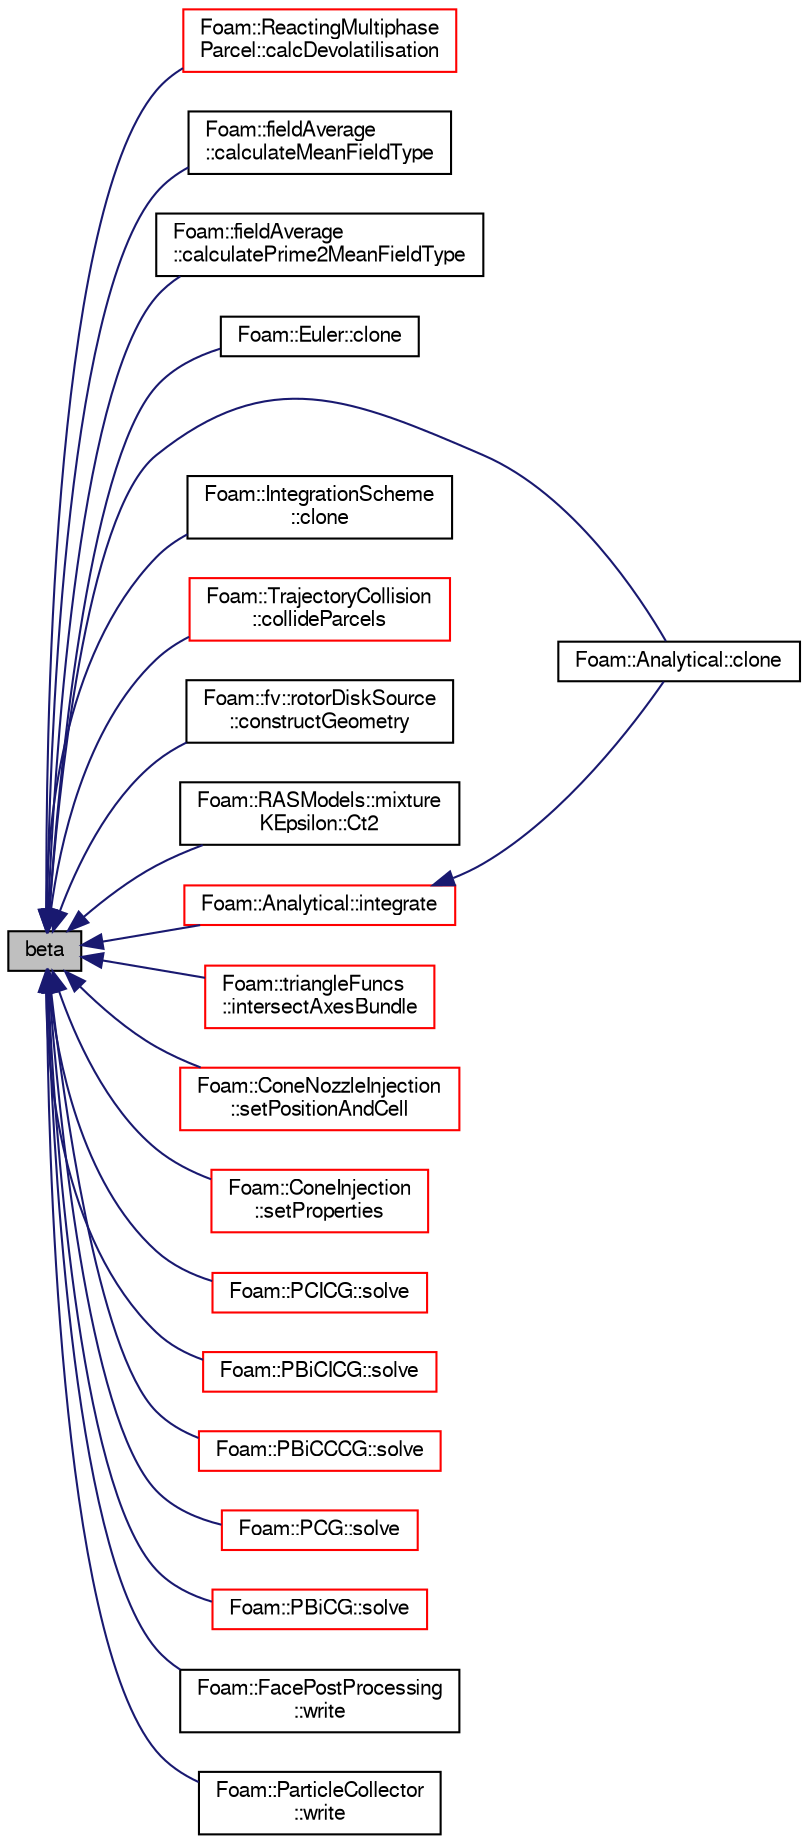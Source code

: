 digraph "beta"
{
  bgcolor="transparent";
  edge [fontname="FreeSans",fontsize="10",labelfontname="FreeSans",labelfontsize="10"];
  node [fontname="FreeSans",fontsize="10",shape=record];
  rankdir="LR";
  Node3 [label="beta",height=0.2,width=0.4,color="black", fillcolor="grey75", style="filled", fontcolor="black"];
  Node3 -> Node4 [dir="back",color="midnightblue",fontsize="10",style="solid",fontname="FreeSans"];
  Node4 [label="Foam::ReactingMultiphase\lParcel::calcDevolatilisation",height=0.2,width=0.4,color="red",URL="$a23910.html#a27e44fd232cf9e748036d4574bafd0af",tooltip="Calculate Devolatilisation. "];
  Node3 -> Node10 [dir="back",color="midnightblue",fontsize="10",style="solid",fontname="FreeSans"];
  Node10 [label="Foam::fieldAverage\l::calculateMeanFieldType",height=0.2,width=0.4,color="black",URL="$a28706.html#a1e1603b14c8c01a42c96884956ea9ecc",tooltip="Calculate mean average fields. "];
  Node3 -> Node11 [dir="back",color="midnightblue",fontsize="10",style="solid",fontname="FreeSans"];
  Node11 [label="Foam::fieldAverage\l::calculatePrime2MeanFieldType",height=0.2,width=0.4,color="black",URL="$a28706.html#a8f0223963678d1dd893e1e3aa9020713",tooltip="Calculate prime-squared average fields. "];
  Node3 -> Node12 [dir="back",color="midnightblue",fontsize="10",style="solid",fontname="FreeSans"];
  Node12 [label="Foam::Euler::clone",height=0.2,width=0.4,color="black",URL="$a23842.html#a8dbc8b57589a169d5c436079b24c221b",tooltip="Construct and return clone. "];
  Node3 -> Node13 [dir="back",color="midnightblue",fontsize="10",style="solid",fontname="FreeSans"];
  Node13 [label="Foam::Analytical::clone",height=0.2,width=0.4,color="black",URL="$a23838.html#a8dbc8b57589a169d5c436079b24c221b",tooltip="Construct and return clone. "];
  Node3 -> Node14 [dir="back",color="midnightblue",fontsize="10",style="solid",fontname="FreeSans"];
  Node14 [label="Foam::IntegrationScheme\l::clone",height=0.2,width=0.4,color="black",URL="$a23846.html#a8dbc8b57589a169d5c436079b24c221b",tooltip="Construct and return clone. "];
  Node3 -> Node15 [dir="back",color="midnightblue",fontsize="10",style="solid",fontname="FreeSans"];
  Node15 [label="Foam::TrajectoryCollision\l::collideParcels",height=0.2,width=0.4,color="red",URL="$a24590.html#a544ea47d9f252b637415a55f81a13a93",tooltip="Collide parcels and return true if mass has changed. "];
  Node3 -> Node17 [dir="back",color="midnightblue",fontsize="10",style="solid",fontname="FreeSans"];
  Node17 [label="Foam::fv::rotorDiskSource\l::constructGeometry",height=0.2,width=0.4,color="black",URL="$a23502.html#a4cf56cee568de52f81a76d0d3ca3c9f9",tooltip="Construct geometry. "];
  Node3 -> Node18 [dir="back",color="midnightblue",fontsize="10",style="solid",fontname="FreeSans"];
  Node18 [label="Foam::RASModels::mixture\lKEpsilon::Ct2",height=0.2,width=0.4,color="black",URL="$a31190.html#a2025b7aa290d9718fd3ec3836b8638ad"];
  Node3 -> Node19 [dir="back",color="midnightblue",fontsize="10",style="solid",fontname="FreeSans"];
  Node19 [label="Foam::Analytical::integrate",height=0.2,width=0.4,color="red",URL="$a23838.html#ae187f49a29e06fd203ac71d19583d280",tooltip="Perform the integration. "];
  Node19 -> Node13 [dir="back",color="midnightblue",fontsize="10",style="solid",fontname="FreeSans"];
  Node3 -> Node21 [dir="back",color="midnightblue",fontsize="10",style="solid",fontname="FreeSans"];
  Node21 [label="Foam::triangleFuncs\l::intersectAxesBundle",height=0.2,width=0.4,color="red",URL="$a25522.html#a9dee5658f90fecf99dc7ed9262fee6e3",tooltip="Intersect triangle with parallel edges aligned with axis i0. "];
  Node3 -> Node28 [dir="back",color="midnightblue",fontsize="10",style="solid",fontname="FreeSans"];
  Node28 [label="Foam::ConeNozzleInjection\l::setPositionAndCell",height=0.2,width=0.4,color="red",URL="$a24062.html#aad46d52ac65ec9617ddd76b06e2bc670",tooltip="Set the injection position and owner cell. "];
  Node3 -> Node33 [dir="back",color="midnightblue",fontsize="10",style="solid",fontname="FreeSans"];
  Node33 [label="Foam::ConeInjection\l::setProperties",height=0.2,width=0.4,color="red",URL="$a24054.html#a9c29fb14e9bea94ae75c185efe894b00",tooltip="Set the parcel properties. "];
  Node3 -> Node39 [dir="back",color="midnightblue",fontsize="10",style="solid",fontname="FreeSans"];
  Node39 [label="Foam::PCICG::solve",height=0.2,width=0.4,color="red",URL="$a26842.html#af2a8369a85a8532bb0c9d431c0b6e7ff",tooltip="Solve the matrix with this solver. "];
  Node3 -> Node41 [dir="back",color="midnightblue",fontsize="10",style="solid",fontname="FreeSans"];
  Node41 [label="Foam::PBiCICG::solve",height=0.2,width=0.4,color="red",URL="$a26838.html#af2a8369a85a8532bb0c9d431c0b6e7ff",tooltip="Solve the matrix with this solver. "];
  Node3 -> Node43 [dir="back",color="midnightblue",fontsize="10",style="solid",fontname="FreeSans"];
  Node43 [label="Foam::PBiCCCG::solve",height=0.2,width=0.4,color="red",URL="$a26834.html#af2a8369a85a8532bb0c9d431c0b6e7ff",tooltip="Solve the matrix with this solver. "];
  Node3 -> Node46 [dir="back",color="midnightblue",fontsize="10",style="solid",fontname="FreeSans"];
  Node46 [label="Foam::PCG::solve",height=0.2,width=0.4,color="red",URL="$a27046.html#ad38597d099f9905e3f399b01af791bcb",tooltip="Solve the matrix with this solver. "];
  Node3 -> Node50 [dir="back",color="midnightblue",fontsize="10",style="solid",fontname="FreeSans"];
  Node50 [label="Foam::PBiCG::solve",height=0.2,width=0.4,color="red",URL="$a27042.html#ad38597d099f9905e3f399b01af791bcb",tooltip="Solve the matrix with this solver. "];
  Node3 -> Node53 [dir="back",color="midnightblue",fontsize="10",style="solid",fontname="FreeSans"];
  Node53 [label="Foam::FacePostProcessing\l::write",height=0.2,width=0.4,color="black",URL="$a23978.html#aac759501cf6c7895a70eecbef0226ae1",tooltip="Write post-processing info. "];
  Node3 -> Node54 [dir="back",color="midnightblue",fontsize="10",style="solid",fontname="FreeSans"];
  Node54 [label="Foam::ParticleCollector\l::write",height=0.2,width=0.4,color="black",URL="$a23982.html#aac759501cf6c7895a70eecbef0226ae1",tooltip="Write post-processing info. "];
}
